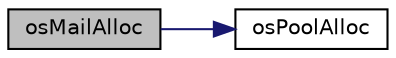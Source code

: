 digraph "osMailAlloc"
{
  edge [fontname="Helvetica",fontsize="10",labelfontname="Helvetica",labelfontsize="10"];
  node [fontname="Helvetica",fontsize="10",shape=record];
  rankdir="LR";
  Node20 [label="osMailAlloc",height=0.2,width=0.4,color="black", fillcolor="grey75", style="filled", fontcolor="black"];
  Node20 -> Node21 [color="midnightblue",fontsize="10",style="solid",fontname="Helvetica"];
  Node21 [label="osPoolAlloc",height=0.2,width=0.4,color="black", fillcolor="white", style="filled",URL="$cmsis__os_8c.html#ab4bc93bf17f94ca99363e53e1a763fb5",tooltip="Allocate a memory block from a memory pool. "];
}
